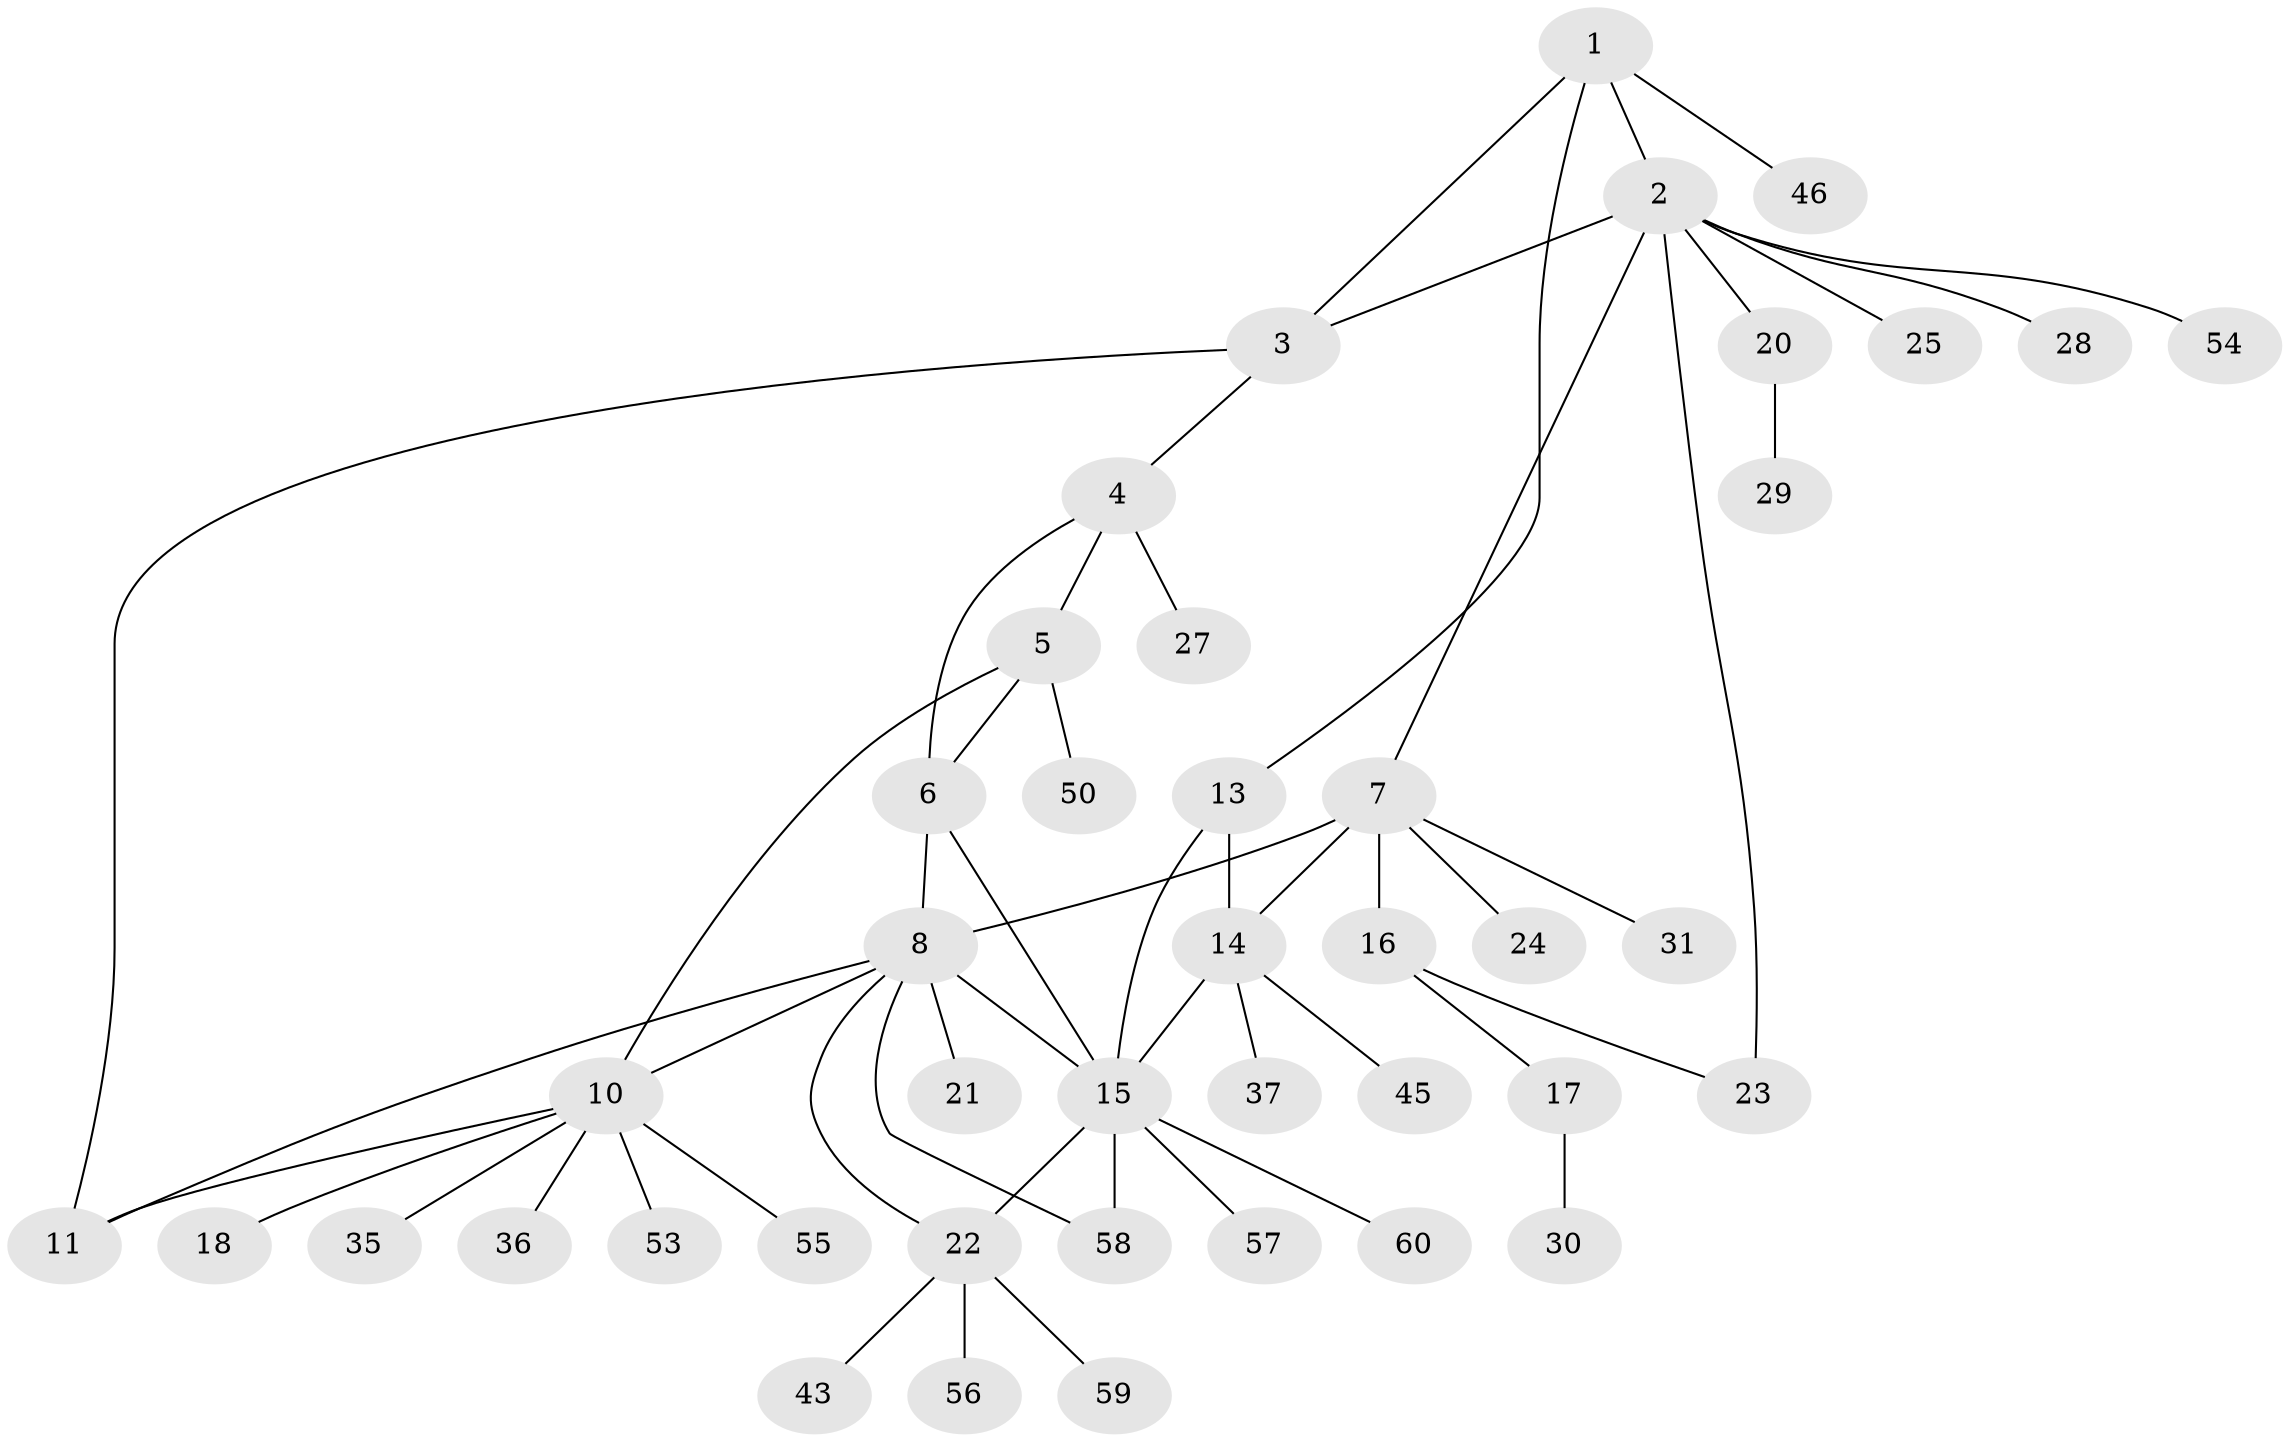 // original degree distribution, {5: 0.06666666666666667, 9: 0.05, 4: 0.05, 6: 0.05, 2: 0.16666666666666666, 7: 0.016666666666666666, 3: 0.06666666666666667, 1: 0.5333333333333333}
// Generated by graph-tools (version 1.1) at 2025/42/03/06/25 10:42:13]
// undirected, 42 vertices, 54 edges
graph export_dot {
graph [start="1"]
  node [color=gray90,style=filled];
  1 [super="+51"];
  2 [super="+19"];
  3;
  4 [super="+40"];
  5 [super="+52"];
  6 [super="+42"];
  7 [super="+9"];
  8 [super="+12"];
  10 [super="+38"];
  11 [super="+33"];
  13;
  14 [super="+44"];
  15 [super="+32"];
  16;
  17 [super="+47"];
  18;
  20;
  21 [super="+49"];
  22 [super="+26"];
  23 [super="+39"];
  24;
  25;
  27;
  28;
  29 [super="+34"];
  30 [super="+41"];
  31;
  35;
  36 [super="+48"];
  37;
  43;
  45;
  46;
  50;
  53;
  54;
  55;
  56;
  57;
  58;
  59;
  60;
  1 -- 2;
  1 -- 3;
  1 -- 13;
  1 -- 46;
  2 -- 3;
  2 -- 20;
  2 -- 25;
  2 -- 28;
  2 -- 54;
  2 -- 7;
  2 -- 23;
  3 -- 4;
  3 -- 11;
  4 -- 5;
  4 -- 6;
  4 -- 27;
  5 -- 6;
  5 -- 10;
  5 -- 50;
  6 -- 8;
  6 -- 15 [weight=2];
  7 -- 8 [weight=2];
  7 -- 16;
  7 -- 24;
  7 -- 14;
  7 -- 31;
  8 -- 22;
  8 -- 58;
  8 -- 21;
  8 -- 10;
  8 -- 11;
  8 -- 15;
  10 -- 11;
  10 -- 18;
  10 -- 35;
  10 -- 36;
  10 -- 53;
  10 -- 55;
  13 -- 14;
  13 -- 15;
  14 -- 15;
  14 -- 37;
  14 -- 45;
  15 -- 22;
  15 -- 57;
  15 -- 58;
  15 -- 60;
  16 -- 17;
  16 -- 23;
  17 -- 30;
  20 -- 29;
  22 -- 56;
  22 -- 43;
  22 -- 59;
}
